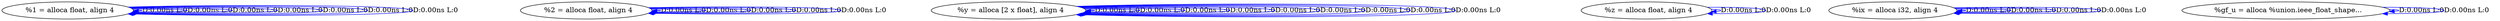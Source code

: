 digraph {
Node0x2e370c0[label="  %1 = alloca float, align 4"];
Node0x2e370c0 -> Node0x2e370c0[label="D:0.00ns L:0",color=blue];
Node0x2e370c0 -> Node0x2e370c0[label="D:0.00ns L:0",color=blue];
Node0x2e370c0 -> Node0x2e370c0[label="D:0.00ns L:0",color=blue];
Node0x2e370c0 -> Node0x2e370c0[label="D:0.00ns L:0",color=blue];
Node0x2e370c0 -> Node0x2e370c0[label="D:0.00ns L:0",color=blue];
Node0x2e370c0 -> Node0x2e370c0[label="D:0.00ns L:0",color=blue];
Node0x2e370c0 -> Node0x2e370c0[label="D:0.00ns L:0",color=blue];
Node0x2e461a0[label="  %2 = alloca float, align 4"];
Node0x2e461a0 -> Node0x2e461a0[label="D:0.00ns L:0",color=blue];
Node0x2e461a0 -> Node0x2e461a0[label="D:0.00ns L:0",color=blue];
Node0x2e461a0 -> Node0x2e461a0[label="D:0.00ns L:0",color=blue];
Node0x2e461a0 -> Node0x2e461a0[label="D:0.00ns L:0",color=blue];
Node0x2e461a0 -> Node0x2e461a0[label="D:0.00ns L:0",color=blue];
Node0x2e49440[label="  %y = alloca [2 x float], align 4"];
Node0x2e49440 -> Node0x2e49440[label="D:0.00ns L:0",color=blue];
Node0x2e49440 -> Node0x2e49440[label="D:0.00ns L:0",color=blue];
Node0x2e49440 -> Node0x2e49440[label="D:0.00ns L:0",color=blue];
Node0x2e49440 -> Node0x2e49440[label="D:0.00ns L:0",color=blue];
Node0x2e49440 -> Node0x2e49440[label="D:0.00ns L:0",color=blue];
Node0x2e49440 -> Node0x2e49440[label="D:0.00ns L:0",color=blue];
Node0x2e49440 -> Node0x2e49440[label="D:0.00ns L:0",color=blue];
Node0x2e49440 -> Node0x2e49440[label="D:0.00ns L:0",color=blue];
Node0x2e49440 -> Node0x2e49440[label="D:0.00ns L:0",color=blue];
Node0x2e49520[label="  %z = alloca float, align 4"];
Node0x2e49520 -> Node0x2e49520[label="D:0.00ns L:0",color=blue];
Node0x2e49520 -> Node0x2e49520[label="D:0.00ns L:0",color=blue];
Node0x2ea7050[label="  %ix = alloca i32, align 4"];
Node0x2ea7050 -> Node0x2ea7050[label="D:0.00ns L:0",color=blue];
Node0x2ea7050 -> Node0x2ea7050[label="D:0.00ns L:0",color=blue];
Node0x2ea7050 -> Node0x2ea7050[label="D:0.00ns L:0",color=blue];
Node0x2ea7050 -> Node0x2ea7050[label="D:0.00ns L:0",color=blue];
Node0x2ea7130[label="  %gf_u = alloca %union.ieee_float_shape..."];
Node0x2ea7130 -> Node0x2ea7130[label="D:0.00ns L:0",color=blue];
Node0x2ea7130 -> Node0x2ea7130[label="D:0.00ns L:0",color=blue];
}
